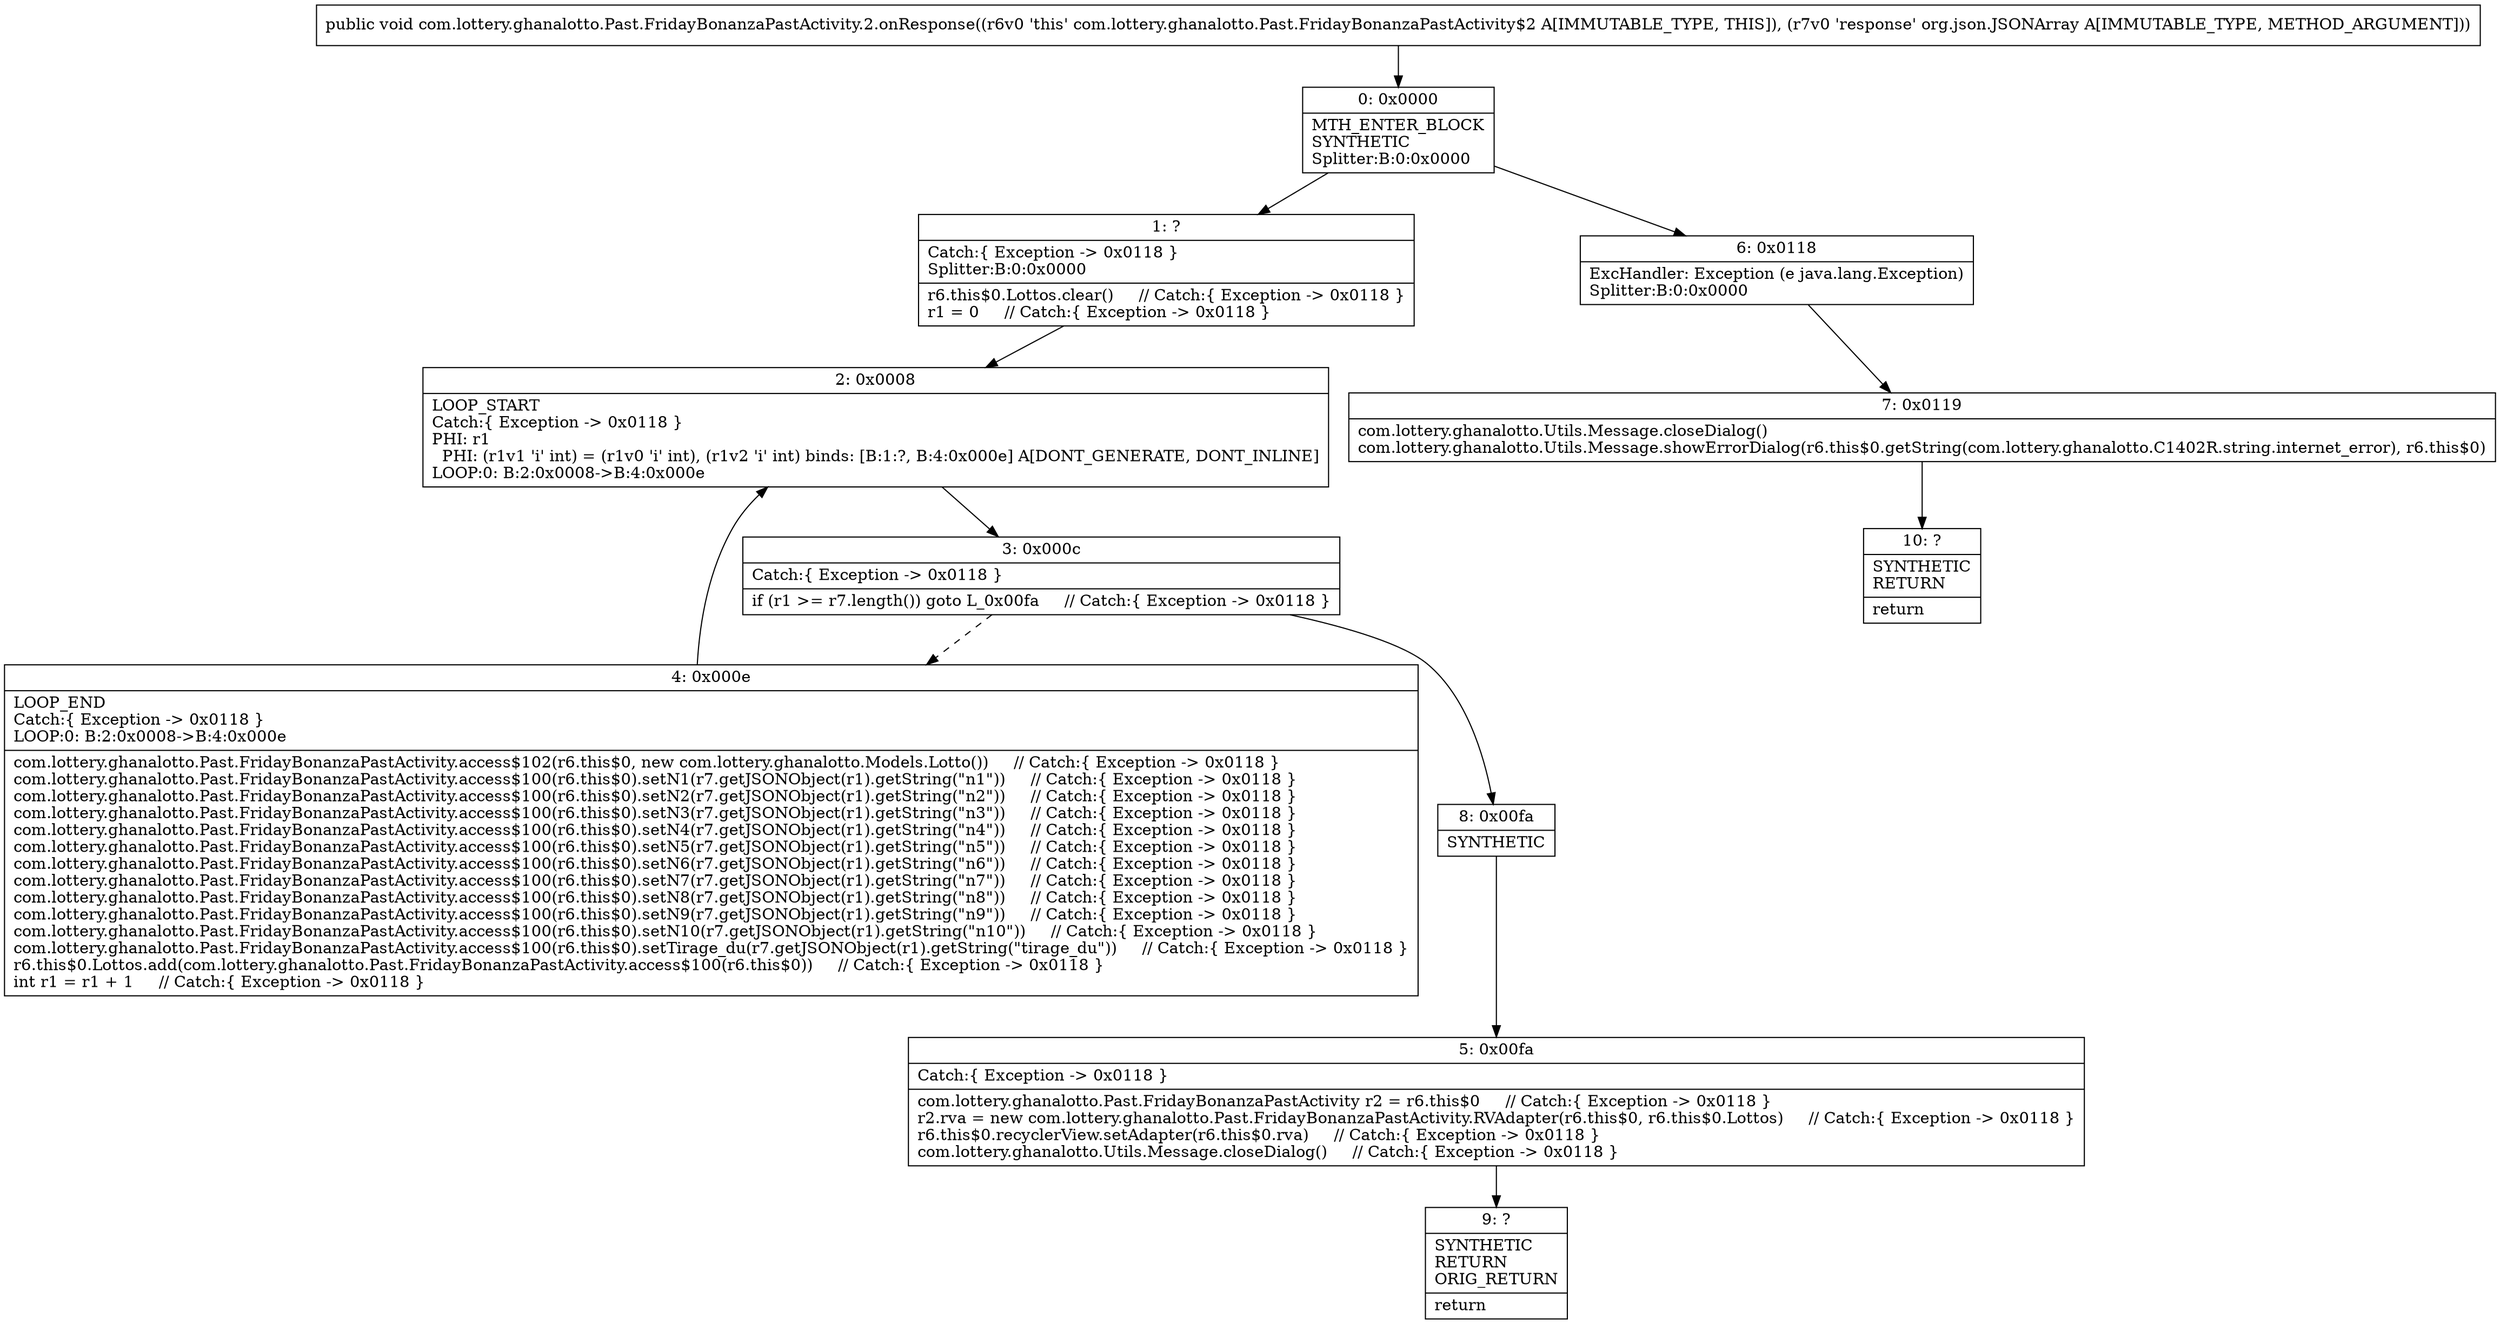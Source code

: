 digraph "CFG forcom.lottery.ghanalotto.Past.FridayBonanzaPastActivity.2.onResponse(Lorg\/json\/JSONArray;)V" {
Node_0 [shape=record,label="{0\:\ 0x0000|MTH_ENTER_BLOCK\lSYNTHETIC\lSplitter:B:0:0x0000\l}"];
Node_1 [shape=record,label="{1\:\ ?|Catch:\{ Exception \-\> 0x0118 \}\lSplitter:B:0:0x0000\l|r6.this$0.Lottos.clear()     \/\/ Catch:\{ Exception \-\> 0x0118 \}\lr1 = 0     \/\/ Catch:\{ Exception \-\> 0x0118 \}\l}"];
Node_2 [shape=record,label="{2\:\ 0x0008|LOOP_START\lCatch:\{ Exception \-\> 0x0118 \}\lPHI: r1 \l  PHI: (r1v1 'i' int) = (r1v0 'i' int), (r1v2 'i' int) binds: [B:1:?, B:4:0x000e] A[DONT_GENERATE, DONT_INLINE]\lLOOP:0: B:2:0x0008\-\>B:4:0x000e\l}"];
Node_3 [shape=record,label="{3\:\ 0x000c|Catch:\{ Exception \-\> 0x0118 \}\l|if (r1 \>= r7.length()) goto L_0x00fa     \/\/ Catch:\{ Exception \-\> 0x0118 \}\l}"];
Node_4 [shape=record,label="{4\:\ 0x000e|LOOP_END\lCatch:\{ Exception \-\> 0x0118 \}\lLOOP:0: B:2:0x0008\-\>B:4:0x000e\l|com.lottery.ghanalotto.Past.FridayBonanzaPastActivity.access$102(r6.this$0, new com.lottery.ghanalotto.Models.Lotto())     \/\/ Catch:\{ Exception \-\> 0x0118 \}\lcom.lottery.ghanalotto.Past.FridayBonanzaPastActivity.access$100(r6.this$0).setN1(r7.getJSONObject(r1).getString(\"n1\"))     \/\/ Catch:\{ Exception \-\> 0x0118 \}\lcom.lottery.ghanalotto.Past.FridayBonanzaPastActivity.access$100(r6.this$0).setN2(r7.getJSONObject(r1).getString(\"n2\"))     \/\/ Catch:\{ Exception \-\> 0x0118 \}\lcom.lottery.ghanalotto.Past.FridayBonanzaPastActivity.access$100(r6.this$0).setN3(r7.getJSONObject(r1).getString(\"n3\"))     \/\/ Catch:\{ Exception \-\> 0x0118 \}\lcom.lottery.ghanalotto.Past.FridayBonanzaPastActivity.access$100(r6.this$0).setN4(r7.getJSONObject(r1).getString(\"n4\"))     \/\/ Catch:\{ Exception \-\> 0x0118 \}\lcom.lottery.ghanalotto.Past.FridayBonanzaPastActivity.access$100(r6.this$0).setN5(r7.getJSONObject(r1).getString(\"n5\"))     \/\/ Catch:\{ Exception \-\> 0x0118 \}\lcom.lottery.ghanalotto.Past.FridayBonanzaPastActivity.access$100(r6.this$0).setN6(r7.getJSONObject(r1).getString(\"n6\"))     \/\/ Catch:\{ Exception \-\> 0x0118 \}\lcom.lottery.ghanalotto.Past.FridayBonanzaPastActivity.access$100(r6.this$0).setN7(r7.getJSONObject(r1).getString(\"n7\"))     \/\/ Catch:\{ Exception \-\> 0x0118 \}\lcom.lottery.ghanalotto.Past.FridayBonanzaPastActivity.access$100(r6.this$0).setN8(r7.getJSONObject(r1).getString(\"n8\"))     \/\/ Catch:\{ Exception \-\> 0x0118 \}\lcom.lottery.ghanalotto.Past.FridayBonanzaPastActivity.access$100(r6.this$0).setN9(r7.getJSONObject(r1).getString(\"n9\"))     \/\/ Catch:\{ Exception \-\> 0x0118 \}\lcom.lottery.ghanalotto.Past.FridayBonanzaPastActivity.access$100(r6.this$0).setN10(r7.getJSONObject(r1).getString(\"n10\"))     \/\/ Catch:\{ Exception \-\> 0x0118 \}\lcom.lottery.ghanalotto.Past.FridayBonanzaPastActivity.access$100(r6.this$0).setTirage_du(r7.getJSONObject(r1).getString(\"tirage_du\"))     \/\/ Catch:\{ Exception \-\> 0x0118 \}\lr6.this$0.Lottos.add(com.lottery.ghanalotto.Past.FridayBonanzaPastActivity.access$100(r6.this$0))     \/\/ Catch:\{ Exception \-\> 0x0118 \}\lint r1 = r1 + 1     \/\/ Catch:\{ Exception \-\> 0x0118 \}\l}"];
Node_5 [shape=record,label="{5\:\ 0x00fa|Catch:\{ Exception \-\> 0x0118 \}\l|com.lottery.ghanalotto.Past.FridayBonanzaPastActivity r2 = r6.this$0     \/\/ Catch:\{ Exception \-\> 0x0118 \}\lr2.rva = new com.lottery.ghanalotto.Past.FridayBonanzaPastActivity.RVAdapter(r6.this$0, r6.this$0.Lottos)     \/\/ Catch:\{ Exception \-\> 0x0118 \}\lr6.this$0.recyclerView.setAdapter(r6.this$0.rva)     \/\/ Catch:\{ Exception \-\> 0x0118 \}\lcom.lottery.ghanalotto.Utils.Message.closeDialog()     \/\/ Catch:\{ Exception \-\> 0x0118 \}\l}"];
Node_6 [shape=record,label="{6\:\ 0x0118|ExcHandler: Exception (e java.lang.Exception)\lSplitter:B:0:0x0000\l}"];
Node_7 [shape=record,label="{7\:\ 0x0119|com.lottery.ghanalotto.Utils.Message.closeDialog()\lcom.lottery.ghanalotto.Utils.Message.showErrorDialog(r6.this$0.getString(com.lottery.ghanalotto.C1402R.string.internet_error), r6.this$0)\l}"];
Node_8 [shape=record,label="{8\:\ 0x00fa|SYNTHETIC\l}"];
Node_9 [shape=record,label="{9\:\ ?|SYNTHETIC\lRETURN\lORIG_RETURN\l|return\l}"];
Node_10 [shape=record,label="{10\:\ ?|SYNTHETIC\lRETURN\l|return\l}"];
MethodNode[shape=record,label="{public void com.lottery.ghanalotto.Past.FridayBonanzaPastActivity.2.onResponse((r6v0 'this' com.lottery.ghanalotto.Past.FridayBonanzaPastActivity$2 A[IMMUTABLE_TYPE, THIS]), (r7v0 'response' org.json.JSONArray A[IMMUTABLE_TYPE, METHOD_ARGUMENT])) }"];
MethodNode -> Node_0;
Node_0 -> Node_1;
Node_0 -> Node_6;
Node_1 -> Node_2;
Node_2 -> Node_3;
Node_3 -> Node_4[style=dashed];
Node_3 -> Node_8;
Node_4 -> Node_2;
Node_5 -> Node_9;
Node_6 -> Node_7;
Node_7 -> Node_10;
Node_8 -> Node_5;
}


